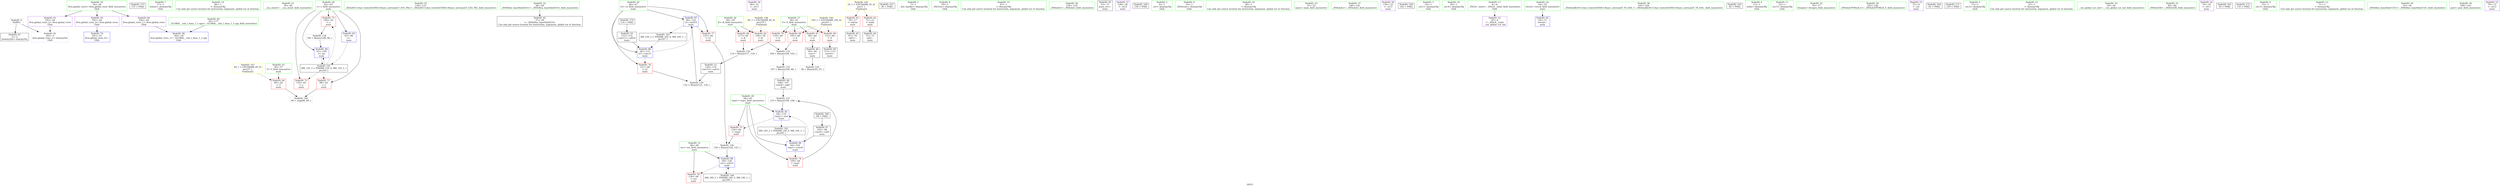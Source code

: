 digraph "SVFG" {
	label="SVFG";

	Node0x562aa8adcec0 [shape=record,color=grey,label="{NodeID: 0\nNullPtr}"];
	Node0x562aa8adcec0 -> Node0x562aa8af0680[style=solid];
	Node0x562aa8adcec0 -> Node0x562aa8af3870[style=solid];
	Node0x562aa8b03e40 [shape=record,color=black,label="{NodeID: 173\n137 = PHI()\n}"];
	Node0x562aa8aee950 [shape=record,color=green,label="{NodeID: 7\n17\<--1\nstdout\<--dummyObj\nGlob }"];
	Node0x562aa8aeedc0 [shape=record,color=green,label="{NodeID: 14\n86\<--1\n\<--dummyObj\nCan only get source location for instruction, argument, global var or function.}"];
	Node0x562aa8aef400 [shape=record,color=green,label="{NodeID: 21\n39\<--40\n__cxa_atexit\<--__cxa_atexit_field_insensitive\n}"];
	Node0x562aa8aefa40 [shape=record,color=green,label="{NodeID: 28\n62\<--63\nc\<--c_field_insensitive\nmain\n}"];
	Node0x562aa8aefa40 -> Node0x562aa8af2ff0[style=solid];
	Node0x562aa8aefa40 -> Node0x562aa8af30c0[style=solid];
	Node0x562aa8aefa40 -> Node0x562aa8af3190[style=solid];
	Node0x562aa8aefa40 -> Node0x562aa8af3a40[style=solid];
	Node0x562aa8aefa40 -> Node0x562aa8af3f20[style=solid];
	Node0x562aa8af0080 [shape=record,color=green,label="{NodeID: 35\n130\<--131\n_ZStlsISt11char_traitsIcEERSt13basic_ostreamIcT_ES5_PKc\<--_ZStlsISt11char_traitsIcEERSt13basic_ostreamIcT_ES5_PKc_field_insensitive\n}"];
	Node0x562aa8af0780 [shape=record,color=black,label="{NodeID: 42\n37\<--38\n\<--_ZNSt8ios_base4InitD1Ev\nCan only get source location for instruction, argument, global var or function.}"];
	Node0x562aa8af6740 [shape=record,color=grey,label="{NodeID: 132\n106 = Binary(104, 105, )\n}"];
	Node0x562aa8af6740 -> Node0x562aa8af68c0[style=solid];
	Node0x562aa8af1d80 [shape=record,color=black,label="{NodeID: 49\n113\<--112\nconv9\<--\nmain\n}"];
	Node0x562aa8af1660 [shape=record,color=grey,label="{NodeID: 139\n122 = Binary(121, 120, )\n}"];
	Node0x562aa8af1660 -> Node0x562aa8af3d80[style=solid];
	Node0x562aa8af2330 [shape=record,color=purple,label="{NodeID: 56\n80\<--15\n\<--.str.3\nmain\n}"];
	Node0x562aa8af2970 [shape=record,color=red,label="{NodeID: 63\n78\<--17\n\<--stdout\nmain\n}"];
	Node0x562aa8af2970 -> Node0x562aa8af0a20[style=solid];
	Node0x562aa8af2f20 [shape=record,color=red,label="{NodeID: 70\n118\<--60\n\<--V\nmain\n}"];
	Node0x562aa8af2f20 -> Node0x562aa8af6bc0[style=solid];
	Node0x562aa8af34d0 [shape=record,color=red,label="{NodeID: 77\n125\<--66\n\<--t2\nmain\n}"];
	Node0x562aa8af34d0 -> Node0x562aa8af6d40[style=solid];
	Node0x562aa8b03840 [shape=record,color=black,label="{NodeID: 167\n36 = PHI()\n}"];
	Node0x562aa8af3b10 [shape=record,color=blue,label="{NodeID: 84\n64\<--102\ntmp1\<--conv6\nmain\n}"];
	Node0x562aa8af3b10 -> Node0x562aa8af3260[style=dashed];
	Node0x562aa8af3b10 -> Node0x562aa8af3be0[style=dashed];
	Node0x562aa8adcd60 [shape=record,color=green,label="{NodeID: 1\n7\<--1\n__dso_handle\<--dummyObj\nGlob }"];
	Node0x562aa8aee9e0 [shape=record,color=green,label="{NodeID: 8\n18\<--1\n_ZSt3cin\<--dummyObj\nGlob }"];
	Node0x562aa8aeee90 [shape=record,color=green,label="{NodeID: 15\n97\<--1\n\<--dummyObj\nCan only get source location for instruction, argument, global var or function.}"];
	Node0x562aa8aef500 [shape=record,color=green,label="{NodeID: 22\n38\<--44\n_ZNSt8ios_base4InitD1Ev\<--_ZNSt8ios_base4InitD1Ev_field_insensitive\n}"];
	Node0x562aa8aef500 -> Node0x562aa8af0780[style=solid];
	Node0x562aa8aefb10 [shape=record,color=green,label="{NodeID: 29\n64\<--65\ntmp1\<--tmp1_field_insensitive\nmain\n}"];
	Node0x562aa8aefb10 -> Node0x562aa8af3260[style=solid];
	Node0x562aa8aefb10 -> Node0x562aa8af3330[style=solid];
	Node0x562aa8aefb10 -> Node0x562aa8af3b10[style=solid];
	Node0x562aa8aefb10 -> Node0x562aa8af3be0[style=solid];
	Node0x562aa8af0180 [shape=record,color=green,label="{NodeID: 36\n134\<--135\n_ZNSolsEi\<--_ZNSolsEi_field_insensitive\n}"];
	Node0x562aa8af0880 [shape=record,color=black,label="{NodeID: 43\n53\<--71\nmain_ret\<--\nmain\n}"];
	Node0x562aa8af68c0 [shape=record,color=grey,label="{NodeID: 133\n107 = Binary(106, 86, )\n}"];
	Node0x562aa8af68c0 -> Node0x562aa8af1cb0[style=solid];
	Node0x562aa8af1e50 [shape=record,color=black,label="{NodeID: 50\n115\<--114\nconv11\<--call10\nmain\n}"];
	Node0x562aa8af1e50 -> Node0x562aa8af3cb0[style=solid];
	Node0x562aa8af17e0 [shape=record,color=grey,label="{NodeID: 140\n90 = cmp(88, 89, )\n}"];
	Node0x562aa8af2400 [shape=record,color=purple,label="{NodeID: 57\n128\<--20\n\<--.str.4\nmain\n}"];
	Node0x562aa8afd3f0 [shape=record,color=yellow,style=double,label="{NodeID: 147\n6V_1 = ENCHI(MR_6V_0)\npts\{57 \}\nFun[main]}"];
	Node0x562aa8afd3f0 -> Node0x562aa8af2a40[style=dashed];
	Node0x562aa8af2a40 [shape=record,color=red,label="{NodeID: 64\n89\<--56\n\<--T\nmain\n}"];
	Node0x562aa8af2a40 -> Node0x562aa8af17e0[style=solid];
	Node0x562aa8af2ff0 [shape=record,color=red,label="{NodeID: 71\n88\<--62\n\<--c\nmain\n}"];
	Node0x562aa8af2ff0 -> Node0x562aa8af17e0[style=solid];
	Node0x562aa8af35a0 [shape=record,color=red,label="{NodeID: 78\n138\<--68\n\<--res\nmain\n}"];
	Node0x562aa8b03910 [shape=record,color=black,label="{NodeID: 168\n139 = PHI()\n}"];
	Node0x562aa8af3be0 [shape=record,color=blue,label="{NodeID: 85\n64\<--110\ntmp1\<--mul\nmain\n}"];
	Node0x562aa8af3be0 -> Node0x562aa8af3330[style=dashed];
	Node0x562aa8af3be0 -> Node0x562aa8afb8f0[style=dashed];
	Node0x562aa8aeded0 [shape=record,color=green,label="{NodeID: 2\n8\<--1\n.str\<--dummyObj\nGlob }"];
	Node0x562aa8aeea70 [shape=record,color=green,label="{NodeID: 9\n19\<--1\n_ZSt4cout\<--dummyObj\nGlob }"];
	Node0x562aa8aeef60 [shape=record,color=green,label="{NodeID: 16\n99\<--1\n\<--dummyObj\nCan only get source location for instruction, argument, global var or function.}"];
	Node0x562aa8aef600 [shape=record,color=green,label="{NodeID: 23\n51\<--52\nmain\<--main_field_insensitive\n}"];
	Node0x562aa8aefbe0 [shape=record,color=green,label="{NodeID: 30\n66\<--67\nt2\<--t2_field_insensitive\nmain\n}"];
	Node0x562aa8aefbe0 -> Node0x562aa8af3400[style=solid];
	Node0x562aa8aefbe0 -> Node0x562aa8af34d0[style=solid];
	Node0x562aa8aefbe0 -> Node0x562aa8af3cb0[style=solid];
	Node0x562aa8aefbe0 -> Node0x562aa8af3d80[style=solid];
	Node0x562aa8af0280 [shape=record,color=green,label="{NodeID: 37\n140\<--141\n_ZNSolsEx\<--_ZNSolsEx_field_insensitive\n}"];
	Node0x562aa8af0950 [shape=record,color=black,label="{NodeID: 44\n75\<--72\ncall\<--\nmain\n}"];
	Node0x562aa8af6a40 [shape=record,color=grey,label="{NodeID: 134\n96 = Binary(95, 97, )\n}"];
	Node0x562aa8af1f20 [shape=record,color=black,label="{NodeID: 51\n120\<--119\nconv13\<--sub12\nmain\n}"];
	Node0x562aa8af1f20 -> Node0x562aa8af1660[style=solid];
	Node0x562aa8afb3f0 [shape=record,color=black,label="{NodeID: 141\nMR_12V_3 = PHI(MR_12V_4, MR_12V_2, )\npts\{63 \}\n}"];
	Node0x562aa8afb3f0 -> Node0x562aa8af2ff0[style=dashed];
	Node0x562aa8afb3f0 -> Node0x562aa8af30c0[style=dashed];
	Node0x562aa8afb3f0 -> Node0x562aa8af3190[style=dashed];
	Node0x562aa8afb3f0 -> Node0x562aa8af3f20[style=dashed];
	Node0x562aa8af24d0 [shape=record,color=purple,label="{NodeID: 58\n136\<--22\n\<--.str.5\nmain\n}"];
	Node0x562aa8afd4d0 [shape=record,color=yellow,style=double,label="{NodeID: 148\n8V_1 = ENCHI(MR_8V_0)\npts\{59 \}\nFun[main]}"];
	Node0x562aa8afd4d0 -> Node0x562aa8af2b10[style=dashed];
	Node0x562aa8afd4d0 -> Node0x562aa8af2be0[style=dashed];
	Node0x562aa8af2b10 [shape=record,color=red,label="{NodeID: 65\n104\<--58\n\<--K\nmain\n}"];
	Node0x562aa8af2b10 -> Node0x562aa8af6740[style=solid];
	Node0x562aa8af30c0 [shape=record,color=red,label="{NodeID: 72\n132\<--62\n\<--c\nmain\n}"];
	Node0x562aa8af3670 [shape=record,color=blue,label="{NodeID: 79\n181\<--25\nllvm.global_ctors_0\<--\nGlob }"];
	Node0x562aa8b039e0 [shape=record,color=black,label="{NodeID: 169\n142 = PHI()\n}"];
	Node0x562aa8af3cb0 [shape=record,color=blue,label="{NodeID: 86\n66\<--115\nt2\<--conv11\nmain\n}"];
	Node0x562aa8af3cb0 -> Node0x562aa8af3400[style=dashed];
	Node0x562aa8af3cb0 -> Node0x562aa8af3d80[style=dashed];
	Node0x562aa8aedf60 [shape=record,color=green,label="{NodeID: 3\n10\<--1\n.str.1\<--dummyObj\nGlob }"];
	Node0x562aa8aeeb00 [shape=record,color=green,label="{NodeID: 10\n20\<--1\n.str.4\<--dummyObj\nGlob }"];
	Node0x562aa8aef030 [shape=record,color=green,label="{NodeID: 17\n4\<--6\n_ZStL8__ioinit\<--_ZStL8__ioinit_field_insensitive\nGlob }"];
	Node0x562aa8aef030 -> Node0x562aa8af1ff0[style=solid];
	Node0x562aa8aef700 [shape=record,color=green,label="{NodeID: 24\n54\<--55\nretval\<--retval_field_insensitive\nmain\n}"];
	Node0x562aa8aef700 -> Node0x562aa8af3970[style=solid];
	Node0x562aa8aefcb0 [shape=record,color=green,label="{NodeID: 31\n68\<--69\nres\<--res_field_insensitive\nmain\n}"];
	Node0x562aa8aefcb0 -> Node0x562aa8af35a0[style=solid];
	Node0x562aa8aefcb0 -> Node0x562aa8af3e50[style=solid];
	Node0x562aa8af0380 [shape=record,color=green,label="{NodeID: 38\n143\<--144\n_ZSt4endlIcSt11char_traitsIcEERSt13basic_ostreamIT_T0_ES6_\<--_ZSt4endlIcSt11char_traitsIcEERSt13basic_ostreamIT_T0_ES6__field_insensitive\n}"];
	Node0x562aa8af0a20 [shape=record,color=black,label="{NodeID: 45\n81\<--78\ncall1\<--\nmain\n}"];
	Node0x562aa8af6bc0 [shape=record,color=grey,label="{NodeID: 135\n119 = Binary(117, 118, )\n}"];
	Node0x562aa8af6bc0 -> Node0x562aa8af1f20[style=solid];
	Node0x562aa8af1ff0 [shape=record,color=purple,label="{NodeID: 52\n35\<--4\n\<--_ZStL8__ioinit\n__cxx_global_var_init\n}"];
	Node0x562aa8afb8f0 [shape=record,color=black,label="{NodeID: 142\nMR_14V_2 = PHI(MR_14V_4, MR_14V_1, )\npts\{65 \}\n}"];
	Node0x562aa8afb8f0 -> Node0x562aa8af3b10[style=dashed];
	Node0x562aa8af25a0 [shape=record,color=purple,label="{NodeID: 59\n181\<--24\nllvm.global_ctors_0\<--llvm.global_ctors\nGlob }"];
	Node0x562aa8af25a0 -> Node0x562aa8af3670[style=solid];
	Node0x562aa8afd5b0 [shape=record,color=yellow,style=double,label="{NodeID: 149\n10V_1 = ENCHI(MR_10V_0)\npts\{61 \}\nFun[main]}"];
	Node0x562aa8afd5b0 -> Node0x562aa8af2cb0[style=dashed];
	Node0x562aa8afd5b0 -> Node0x562aa8af2d80[style=dashed];
	Node0x562aa8afd5b0 -> Node0x562aa8af2e50[style=dashed];
	Node0x562aa8afd5b0 -> Node0x562aa8af2f20[style=dashed];
	Node0x562aa8af2be0 [shape=record,color=red,label="{NodeID: 66\n117\<--58\n\<--K\nmain\n}"];
	Node0x562aa8af2be0 -> Node0x562aa8af6bc0[style=solid];
	Node0x562aa8af3190 [shape=record,color=red,label="{NodeID: 73\n148\<--62\n\<--c\nmain\n}"];
	Node0x562aa8af3190 -> Node0x562aa8af14e0[style=solid];
	Node0x562aa892a710 [shape=record,color=black,label="{NodeID: 163\n82 = PHI()\n}"];
	Node0x562aa8af3770 [shape=record,color=blue,label="{NodeID: 80\n182\<--26\nllvm.global_ctors_1\<--_GLOBAL__sub_I_Azza_1_1.cpp\nGlob }"];
	Node0x562aa8b03ae0 [shape=record,color=black,label="{NodeID: 170\n114 = PHI()\n}"];
	Node0x562aa8b03ae0 -> Node0x562aa8af1e50[style=solid];
	Node0x562aa8af3d80 [shape=record,color=blue,label="{NodeID: 87\n66\<--122\nt2\<--mul14\nmain\n}"];
	Node0x562aa8af3d80 -> Node0x562aa8af34d0[style=dashed];
	Node0x562aa8af3d80 -> Node0x562aa8afbdf0[style=dashed];
	Node0x562aa8aedff0 [shape=record,color=green,label="{NodeID: 4\n12\<--1\nstdin\<--dummyObj\nGlob }"];
	Node0x562aa8aeeb90 [shape=record,color=green,label="{NodeID: 11\n22\<--1\n.str.5\<--dummyObj\nGlob }"];
	Node0x562aa8aef100 [shape=record,color=green,label="{NodeID: 18\n24\<--28\nllvm.global_ctors\<--llvm.global_ctors_field_insensitive\nGlob }"];
	Node0x562aa8aef100 -> Node0x562aa8af25a0[style=solid];
	Node0x562aa8aef100 -> Node0x562aa8af26a0[style=solid];
	Node0x562aa8aef100 -> Node0x562aa8af27a0[style=solid];
	Node0x562aa8aef7d0 [shape=record,color=green,label="{NodeID: 25\n56\<--57\nT\<--T_field_insensitive\nmain\n}"];
	Node0x562aa8aef7d0 -> Node0x562aa8af2a40[style=solid];
	Node0x562aa8aefd80 [shape=record,color=green,label="{NodeID: 32\n76\<--77\nfreopen\<--freopen_field_insensitive\n}"];
	Node0x562aa8af0480 [shape=record,color=green,label="{NodeID: 39\n145\<--146\n_ZNSolsEPFRSoS_E\<--_ZNSolsEPFRSoS_E_field_insensitive\n}"];
	Node0x562aa8af0af0 [shape=record,color=black,label="{NodeID: 46\n95\<--94\nconv\<--\nmain\n}"];
	Node0x562aa8af0af0 -> Node0x562aa8af6a40[style=solid];
	Node0x562aa8af6d40 [shape=record,color=grey,label="{NodeID: 136\n126 = Binary(124, 125, )\n}"];
	Node0x562aa8af6d40 -> Node0x562aa8af3e50[style=solid];
	Node0x562aa8af20c0 [shape=record,color=purple,label="{NodeID: 53\n73\<--8\n\<--.str\nmain\n}"];
	Node0x562aa8afbdf0 [shape=record,color=black,label="{NodeID: 143\nMR_16V_2 = PHI(MR_16V_4, MR_16V_1, )\npts\{67 \}\n}"];
	Node0x562aa8afbdf0 -> Node0x562aa8af3cb0[style=dashed];
	Node0x562aa8af26a0 [shape=record,color=purple,label="{NodeID: 60\n182\<--24\nllvm.global_ctors_1\<--llvm.global_ctors\nGlob }"];
	Node0x562aa8af26a0 -> Node0x562aa8af3770[style=solid];
	Node0x562aa8af2cb0 [shape=record,color=red,label="{NodeID: 67\n94\<--60\n\<--V\nmain\n}"];
	Node0x562aa8af2cb0 -> Node0x562aa8af0af0[style=solid];
	Node0x562aa8af3260 [shape=record,color=red,label="{NodeID: 74\n109\<--64\n\<--tmp1\nmain\n}"];
	Node0x562aa8af3260 -> Node0x562aa8af6ec0[style=solid];
	Node0x562aa8b034e0 [shape=record,color=black,label="{NodeID: 164\n92 = PHI()\n}"];
	Node0x562aa8af3870 [shape=record,color=blue, style = dotted,label="{NodeID: 81\n183\<--3\nllvm.global_ctors_2\<--dummyVal\nGlob }"];
	Node0x562aa8b03c40 [shape=record,color=black,label="{NodeID: 171\n129 = PHI()\n}"];
	Node0x562aa8af3e50 [shape=record,color=blue,label="{NodeID: 88\n68\<--126\nres\<--sub15\nmain\n}"];
	Node0x562aa8af3e50 -> Node0x562aa8af35a0[style=dashed];
	Node0x562aa8af3e50 -> Node0x562aa8afc2f0[style=dashed];
	Node0x562aa8aee080 [shape=record,color=green,label="{NodeID: 5\n13\<--1\n.str.2\<--dummyObj\nGlob }"];
	Node0x562aa8aeec20 [shape=record,color=green,label="{NodeID: 12\n25\<--1\n\<--dummyObj\nCan only get source location for instruction, argument, global var or function.}"];
	Node0x562aa8aef200 [shape=record,color=green,label="{NodeID: 19\n29\<--30\n__cxx_global_var_init\<--__cxx_global_var_init_field_insensitive\n}"];
	Node0x562aa8aef8a0 [shape=record,color=green,label="{NodeID: 26\n58\<--59\nK\<--K_field_insensitive\nmain\n}"];
	Node0x562aa8aef8a0 -> Node0x562aa8af2b10[style=solid];
	Node0x562aa8aef8a0 -> Node0x562aa8af2be0[style=solid];
	Node0x562aa8aefe80 [shape=record,color=green,label="{NodeID: 33\n83\<--84\n_ZNSirsERi\<--_ZNSirsERi_field_insensitive\n}"];
	Node0x562aa8af0580 [shape=record,color=green,label="{NodeID: 40\n26\<--177\n_GLOBAL__sub_I_Azza_1_1.cpp\<--_GLOBAL__sub_I_Azza_1_1.cpp_field_insensitive\n}"];
	Node0x562aa8af0580 -> Node0x562aa8af3770[style=solid];
	Node0x562aa8af0bc0 [shape=record,color=black,label="{NodeID: 47\n102\<--98\nconv6\<--call5\nmain\n}"];
	Node0x562aa8af0bc0 -> Node0x562aa8af3b10[style=solid];
	Node0x562aa8af6ec0 [shape=record,color=grey,label="{NodeID: 137\n110 = Binary(109, 108, )\n}"];
	Node0x562aa8af6ec0 -> Node0x562aa8af3be0[style=solid];
	Node0x562aa8af2190 [shape=record,color=purple,label="{NodeID: 54\n74\<--10\n\<--.str.1\nmain\n}"];
	Node0x562aa8afc2f0 [shape=record,color=black,label="{NodeID: 144\nMR_18V_2 = PHI(MR_18V_3, MR_18V_1, )\npts\{69 \}\n}"];
	Node0x562aa8afc2f0 -> Node0x562aa8af3e50[style=dashed];
	Node0x562aa8af27a0 [shape=record,color=purple,label="{NodeID: 61\n183\<--24\nllvm.global_ctors_2\<--llvm.global_ctors\nGlob }"];
	Node0x562aa8af27a0 -> Node0x562aa8af3870[style=solid];
	Node0x562aa8af2d80 [shape=record,color=red,label="{NodeID: 68\n105\<--60\n\<--V\nmain\n}"];
	Node0x562aa8af2d80 -> Node0x562aa8af6740[style=solid];
	Node0x562aa8af3330 [shape=record,color=red,label="{NodeID: 75\n124\<--64\n\<--tmp1\nmain\n}"];
	Node0x562aa8af3330 -> Node0x562aa8af6d40[style=solid];
	Node0x562aa8b03640 [shape=record,color=black,label="{NodeID: 165\n93 = PHI()\n}"];
	Node0x562aa8af3970 [shape=record,color=blue,label="{NodeID: 82\n54\<--71\nretval\<--\nmain\n}"];
	Node0x562aa8b03d40 [shape=record,color=black,label="{NodeID: 172\n133 = PHI()\n}"];
	Node0x562aa8af3f20 [shape=record,color=blue,label="{NodeID: 89\n62\<--149\nc\<--inc\nmain\n}"];
	Node0x562aa8af3f20 -> Node0x562aa8afb3f0[style=dashed];
	Node0x562aa8aee8c0 [shape=record,color=green,label="{NodeID: 6\n15\<--1\n.str.3\<--dummyObj\nGlob }"];
	Node0x562aa8aeecf0 [shape=record,color=green,label="{NodeID: 13\n71\<--1\n\<--dummyObj\nCan only get source location for instruction, argument, global var or function.}"];
	Node0x562aa8aef300 [shape=record,color=green,label="{NodeID: 20\n33\<--34\n_ZNSt8ios_base4InitC1Ev\<--_ZNSt8ios_base4InitC1Ev_field_insensitive\n}"];
	Node0x562aa8aef970 [shape=record,color=green,label="{NodeID: 27\n60\<--61\nV\<--V_field_insensitive\nmain\n}"];
	Node0x562aa8aef970 -> Node0x562aa8af2cb0[style=solid];
	Node0x562aa8aef970 -> Node0x562aa8af2d80[style=solid];
	Node0x562aa8aef970 -> Node0x562aa8af2e50[style=solid];
	Node0x562aa8aef970 -> Node0x562aa8af2f20[style=solid];
	Node0x562aa8aeff80 [shape=record,color=green,label="{NodeID: 34\n100\<--101\npow\<--pow_field_insensitive\n}"];
	Node0x562aa8af0680 [shape=record,color=black,label="{NodeID: 41\n2\<--3\ndummyVal\<--dummyVal\n}"];
	Node0x562aa8af1cb0 [shape=record,color=black,label="{NodeID: 48\n108\<--107\nconv8\<--add7\nmain\n}"];
	Node0x562aa8af1cb0 -> Node0x562aa8af6ec0[style=solid];
	Node0x562aa8af14e0 [shape=record,color=grey,label="{NodeID: 138\n149 = Binary(148, 86, )\n}"];
	Node0x562aa8af14e0 -> Node0x562aa8af3f20[style=solid];
	Node0x562aa8af2260 [shape=record,color=purple,label="{NodeID: 55\n79\<--13\n\<--.str.2\nmain\n}"];
	Node0x562aa8afc7f0 [shape=record,color=yellow,style=double,label="{NodeID: 145\n2V_1 = ENCHI(MR_2V_0)\npts\{1 \}\nFun[main]}"];
	Node0x562aa8afc7f0 -> Node0x562aa8af28a0[style=dashed];
	Node0x562aa8afc7f0 -> Node0x562aa8af2970[style=dashed];
	Node0x562aa8af28a0 [shape=record,color=red,label="{NodeID: 62\n72\<--12\n\<--stdin\nmain\n}"];
	Node0x562aa8af28a0 -> Node0x562aa8af0950[style=solid];
	Node0x562aa8af2e50 [shape=record,color=red,label="{NodeID: 69\n112\<--60\n\<--V\nmain\n}"];
	Node0x562aa8af2e50 -> Node0x562aa8af1d80[style=solid];
	Node0x562aa8af3400 [shape=record,color=red,label="{NodeID: 76\n121\<--66\n\<--t2\nmain\n}"];
	Node0x562aa8af3400 -> Node0x562aa8af1660[style=solid];
	Node0x562aa8b03710 [shape=record,color=black,label="{NodeID: 166\n98 = PHI()\n}"];
	Node0x562aa8b03710 -> Node0x562aa8af0bc0[style=solid];
	Node0x562aa8af3a40 [shape=record,color=blue,label="{NodeID: 83\n62\<--86\nc\<--\nmain\n}"];
	Node0x562aa8af3a40 -> Node0x562aa8afb3f0[style=dashed];
}
